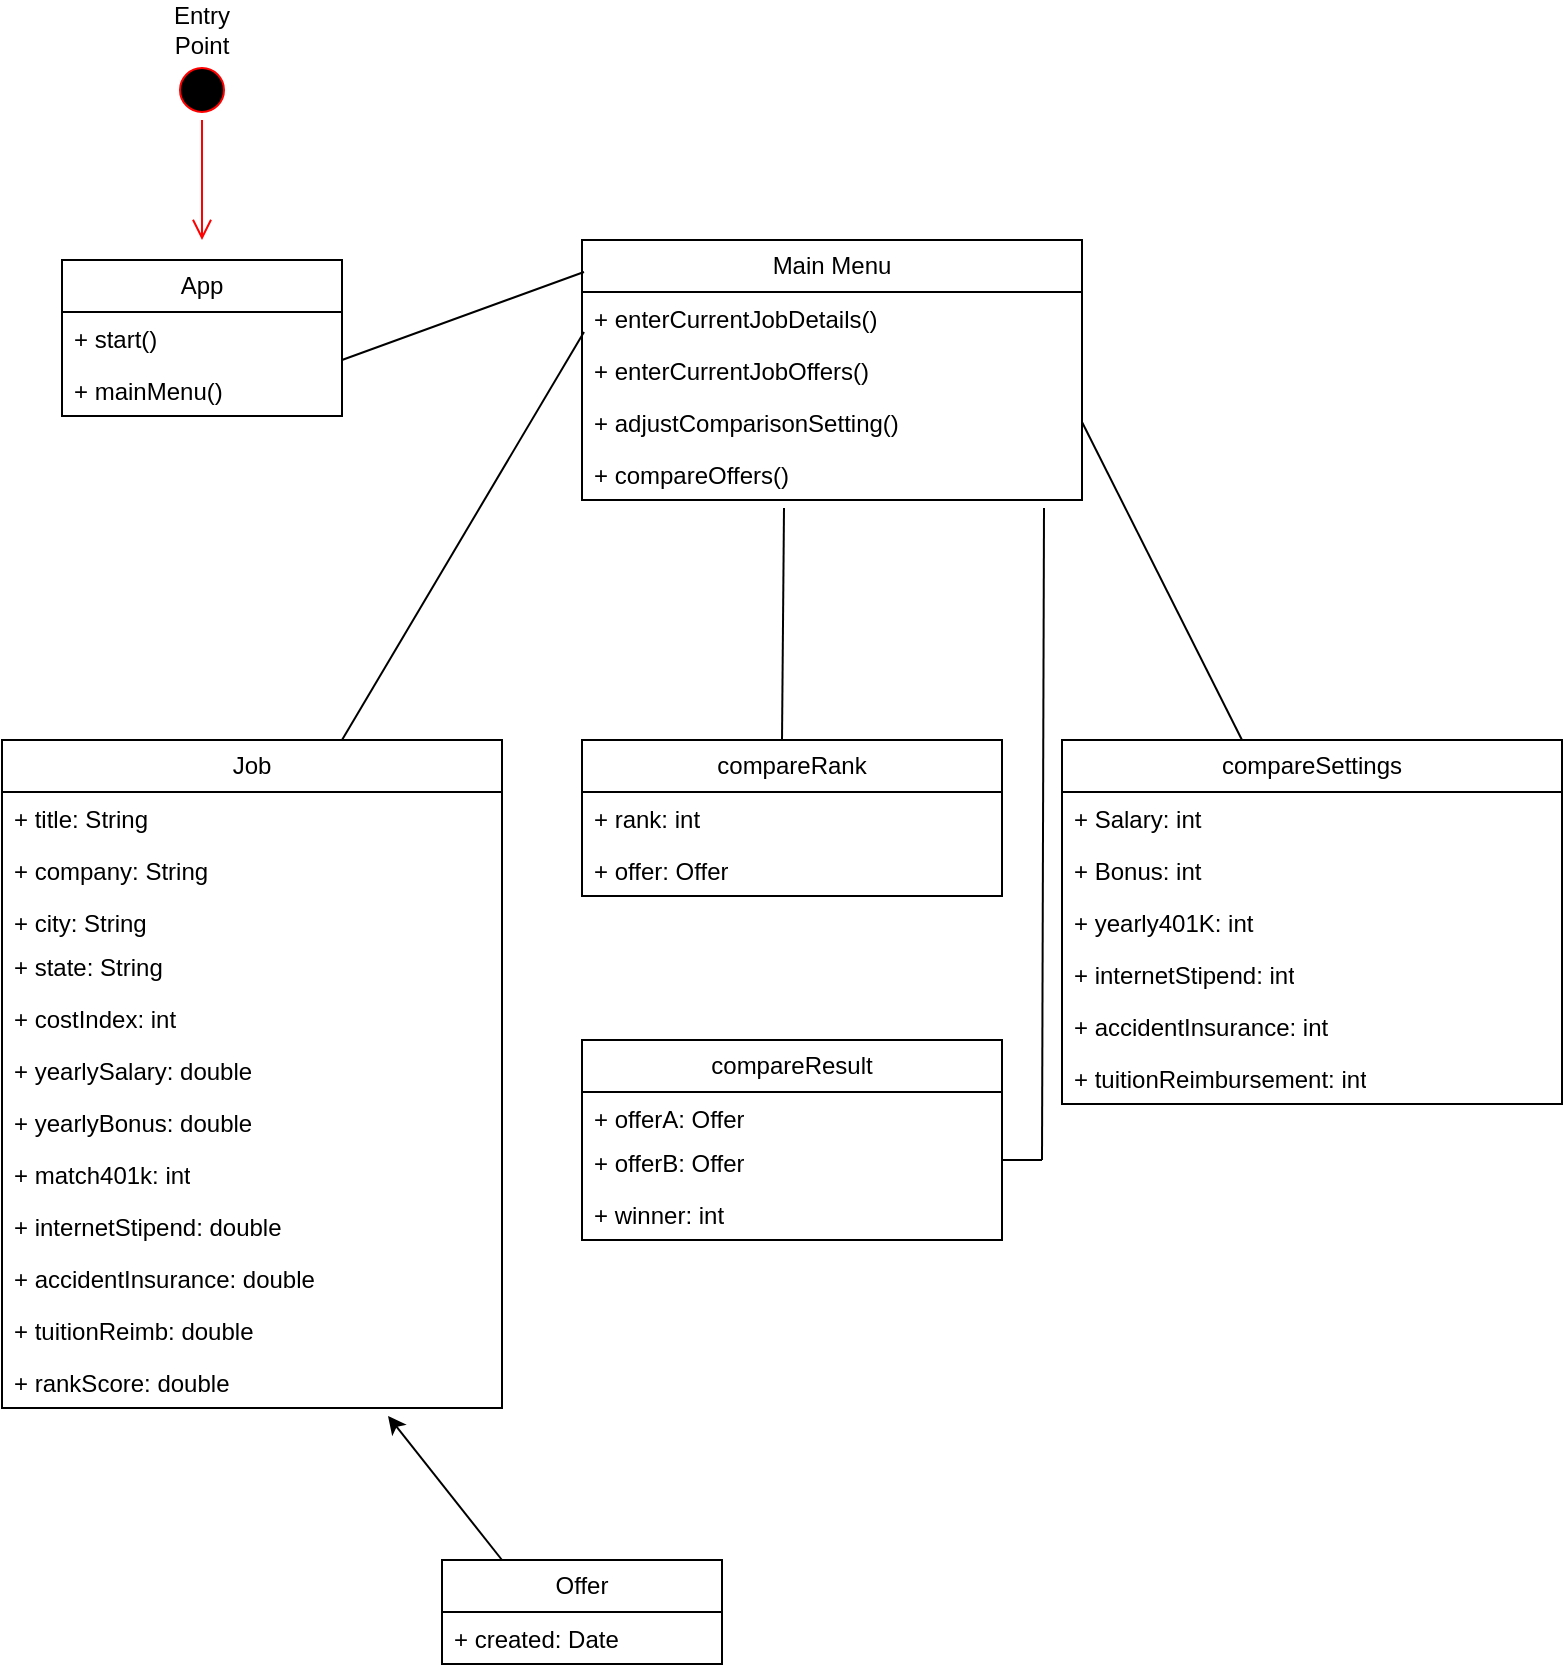<mxfile version="28.2.3">
  <diagram id="C5RBs43oDa-KdzZeNtuy" name="Page-1">
    <mxGraphModel dx="2066" dy="1111" grid="1" gridSize="10" guides="1" tooltips="1" connect="1" arrows="1" fold="1" page="1" pageScale="1" pageWidth="827" pageHeight="1169" math="0" shadow="0">
      <root>
        <mxCell id="WIyWlLk6GJQsqaUBKTNV-0" />
        <mxCell id="WIyWlLk6GJQsqaUBKTNV-1" parent="WIyWlLk6GJQsqaUBKTNV-0" />
        <mxCell id="sAvWZunzpvGFPDSuENTy-4" value="App" style="swimlane;fontStyle=0;childLayout=stackLayout;horizontal=1;startSize=26;fillColor=none;horizontalStack=0;resizeParent=1;resizeParentMax=0;resizeLast=0;collapsible=1;marginBottom=0;whiteSpace=wrap;html=1;" vertex="1" parent="WIyWlLk6GJQsqaUBKTNV-1">
          <mxGeometry x="60" y="290" width="140" height="78" as="geometry" />
        </mxCell>
        <mxCell id="sAvWZunzpvGFPDSuENTy-5" value="+ start()" style="text;strokeColor=none;fillColor=none;align=left;verticalAlign=top;spacingLeft=4;spacingRight=4;overflow=hidden;rotatable=0;points=[[0,0.5],[1,0.5]];portConstraint=eastwest;whiteSpace=wrap;html=1;" vertex="1" parent="sAvWZunzpvGFPDSuENTy-4">
          <mxGeometry y="26" width="140" height="26" as="geometry" />
        </mxCell>
        <mxCell id="sAvWZunzpvGFPDSuENTy-6" value="+ mainMenu()" style="text;strokeColor=none;fillColor=none;align=left;verticalAlign=top;spacingLeft=4;spacingRight=4;overflow=hidden;rotatable=0;points=[[0,0.5],[1,0.5]];portConstraint=eastwest;whiteSpace=wrap;html=1;" vertex="1" parent="sAvWZunzpvGFPDSuENTy-4">
          <mxGeometry y="52" width="140" height="26" as="geometry" />
        </mxCell>
        <mxCell id="sAvWZunzpvGFPDSuENTy-8" value="" style="ellipse;html=1;shape=startState;fillColor=#000000;strokeColor=#ff0000;" vertex="1" parent="WIyWlLk6GJQsqaUBKTNV-1">
          <mxGeometry x="115" y="190" width="30" height="30" as="geometry" />
        </mxCell>
        <mxCell id="sAvWZunzpvGFPDSuENTy-9" value="" style="edgeStyle=orthogonalEdgeStyle;html=1;verticalAlign=bottom;endArrow=open;endSize=8;strokeColor=#ff0000;rounded=0;" edge="1" source="sAvWZunzpvGFPDSuENTy-8" parent="WIyWlLk6GJQsqaUBKTNV-1">
          <mxGeometry relative="1" as="geometry">
            <mxPoint x="130" y="280" as="targetPoint" />
          </mxGeometry>
        </mxCell>
        <mxCell id="sAvWZunzpvGFPDSuENTy-10" value="Main Menu" style="swimlane;fontStyle=0;childLayout=stackLayout;horizontal=1;startSize=26;fillColor=none;horizontalStack=0;resizeParent=1;resizeParentMax=0;resizeLast=0;collapsible=1;marginBottom=0;whiteSpace=wrap;html=1;" vertex="1" parent="WIyWlLk6GJQsqaUBKTNV-1">
          <mxGeometry x="320" y="280" width="250" height="130" as="geometry" />
        </mxCell>
        <mxCell id="sAvWZunzpvGFPDSuENTy-11" value="+ enterCurrentJobDetails()" style="text;strokeColor=none;fillColor=none;align=left;verticalAlign=top;spacingLeft=4;spacingRight=4;overflow=hidden;rotatable=0;points=[[0,0.5],[1,0.5]];portConstraint=eastwest;whiteSpace=wrap;html=1;" vertex="1" parent="sAvWZunzpvGFPDSuENTy-10">
          <mxGeometry y="26" width="250" height="26" as="geometry" />
        </mxCell>
        <mxCell id="sAvWZunzpvGFPDSuENTy-12" value="+ enterCurrentJobOffers()" style="text;strokeColor=none;fillColor=none;align=left;verticalAlign=top;spacingLeft=4;spacingRight=4;overflow=hidden;rotatable=0;points=[[0,0.5],[1,0.5]];portConstraint=eastwest;whiteSpace=wrap;html=1;" vertex="1" parent="sAvWZunzpvGFPDSuENTy-10">
          <mxGeometry y="52" width="250" height="26" as="geometry" />
        </mxCell>
        <mxCell id="sAvWZunzpvGFPDSuENTy-17" value="+ adjustComparisonSetting()" style="text;strokeColor=none;fillColor=none;align=left;verticalAlign=top;spacingLeft=4;spacingRight=4;overflow=hidden;rotatable=0;points=[[0,0.5],[1,0.5]];portConstraint=eastwest;whiteSpace=wrap;html=1;" vertex="1" parent="sAvWZunzpvGFPDSuENTy-10">
          <mxGeometry y="78" width="250" height="26" as="geometry" />
        </mxCell>
        <mxCell id="sAvWZunzpvGFPDSuENTy-13" value="+ compareOffers()" style="text;strokeColor=none;fillColor=none;align=left;verticalAlign=top;spacingLeft=4;spacingRight=4;overflow=hidden;rotatable=0;points=[[0,0.5],[1,0.5]];portConstraint=eastwest;whiteSpace=wrap;html=1;" vertex="1" parent="sAvWZunzpvGFPDSuENTy-10">
          <mxGeometry y="104" width="250" height="26" as="geometry" />
        </mxCell>
        <mxCell id="sAvWZunzpvGFPDSuENTy-26" value="Job" style="swimlane;fontStyle=0;childLayout=stackLayout;horizontal=1;startSize=26;fillColor=none;horizontalStack=0;resizeParent=1;resizeParentMax=0;resizeLast=0;collapsible=1;marginBottom=0;whiteSpace=wrap;html=1;" vertex="1" parent="WIyWlLk6GJQsqaUBKTNV-1">
          <mxGeometry x="30" y="530" width="250" height="334" as="geometry" />
        </mxCell>
        <mxCell id="sAvWZunzpvGFPDSuENTy-27" value="+ title: String" style="text;strokeColor=none;fillColor=none;align=left;verticalAlign=top;spacingLeft=4;spacingRight=4;overflow=hidden;rotatable=0;points=[[0,0.5],[1,0.5]];portConstraint=eastwest;whiteSpace=wrap;html=1;" vertex="1" parent="sAvWZunzpvGFPDSuENTy-26">
          <mxGeometry y="26" width="250" height="26" as="geometry" />
        </mxCell>
        <mxCell id="sAvWZunzpvGFPDSuENTy-28" value="+ company: String" style="text;strokeColor=none;fillColor=none;align=left;verticalAlign=top;spacingLeft=4;spacingRight=4;overflow=hidden;rotatable=0;points=[[0,0.5],[1,0.5]];portConstraint=eastwest;whiteSpace=wrap;html=1;" vertex="1" parent="sAvWZunzpvGFPDSuENTy-26">
          <mxGeometry y="52" width="250" height="26" as="geometry" />
        </mxCell>
        <mxCell id="sAvWZunzpvGFPDSuENTy-29" value="+ city: String" style="text;strokeColor=none;fillColor=none;align=left;verticalAlign=top;spacingLeft=4;spacingRight=4;overflow=hidden;rotatable=0;points=[[0,0.5],[1,0.5]];portConstraint=eastwest;whiteSpace=wrap;html=1;" vertex="1" parent="sAvWZunzpvGFPDSuENTy-26">
          <mxGeometry y="78" width="250" height="22" as="geometry" />
        </mxCell>
        <mxCell id="sAvWZunzpvGFPDSuENTy-32" value="+ state: String" style="text;strokeColor=none;fillColor=none;align=left;verticalAlign=top;spacingLeft=4;spacingRight=4;overflow=hidden;rotatable=0;points=[[0,0.5],[1,0.5]];portConstraint=eastwest;whiteSpace=wrap;html=1;" vertex="1" parent="sAvWZunzpvGFPDSuENTy-26">
          <mxGeometry y="100" width="250" height="26" as="geometry" />
        </mxCell>
        <mxCell id="sAvWZunzpvGFPDSuENTy-33" value="+ costIndex: int" style="text;strokeColor=none;fillColor=none;align=left;verticalAlign=top;spacingLeft=4;spacingRight=4;overflow=hidden;rotatable=0;points=[[0,0.5],[1,0.5]];portConstraint=eastwest;whiteSpace=wrap;html=1;" vertex="1" parent="sAvWZunzpvGFPDSuENTy-26">
          <mxGeometry y="126" width="250" height="26" as="geometry" />
        </mxCell>
        <mxCell id="sAvWZunzpvGFPDSuENTy-34" value="+ yearlySalary: double" style="text;strokeColor=none;fillColor=none;align=left;verticalAlign=top;spacingLeft=4;spacingRight=4;overflow=hidden;rotatable=0;points=[[0,0.5],[1,0.5]];portConstraint=eastwest;whiteSpace=wrap;html=1;" vertex="1" parent="sAvWZunzpvGFPDSuENTy-26">
          <mxGeometry y="152" width="250" height="26" as="geometry" />
        </mxCell>
        <mxCell id="sAvWZunzpvGFPDSuENTy-30" value="+ yearlyBonus: double" style="text;strokeColor=none;fillColor=none;align=left;verticalAlign=top;spacingLeft=4;spacingRight=4;overflow=hidden;rotatable=0;points=[[0,0.5],[1,0.5]];portConstraint=eastwest;whiteSpace=wrap;html=1;" vertex="1" parent="sAvWZunzpvGFPDSuENTy-26">
          <mxGeometry y="178" width="250" height="26" as="geometry" />
        </mxCell>
        <mxCell id="sAvWZunzpvGFPDSuENTy-35" value="+ match401k: int" style="text;strokeColor=none;fillColor=none;align=left;verticalAlign=top;spacingLeft=4;spacingRight=4;overflow=hidden;rotatable=0;points=[[0,0.5],[1,0.5]];portConstraint=eastwest;whiteSpace=wrap;html=1;" vertex="1" parent="sAvWZunzpvGFPDSuENTy-26">
          <mxGeometry y="204" width="250" height="26" as="geometry" />
        </mxCell>
        <mxCell id="sAvWZunzpvGFPDSuENTy-36" value="+ internetStipend: double" style="text;strokeColor=none;fillColor=none;align=left;verticalAlign=top;spacingLeft=4;spacingRight=4;overflow=hidden;rotatable=0;points=[[0,0.5],[1,0.5]];portConstraint=eastwest;whiteSpace=wrap;html=1;" vertex="1" parent="sAvWZunzpvGFPDSuENTy-26">
          <mxGeometry y="230" width="250" height="26" as="geometry" />
        </mxCell>
        <mxCell id="sAvWZunzpvGFPDSuENTy-37" value="+ accidentInsurance: double" style="text;strokeColor=none;fillColor=none;align=left;verticalAlign=top;spacingLeft=4;spacingRight=4;overflow=hidden;rotatable=0;points=[[0,0.5],[1,0.5]];portConstraint=eastwest;whiteSpace=wrap;html=1;" vertex="1" parent="sAvWZunzpvGFPDSuENTy-26">
          <mxGeometry y="256" width="250" height="26" as="geometry" />
        </mxCell>
        <mxCell id="sAvWZunzpvGFPDSuENTy-38" value="+ tuitionReimb: double" style="text;strokeColor=none;fillColor=none;align=left;verticalAlign=top;spacingLeft=4;spacingRight=4;overflow=hidden;rotatable=0;points=[[0,0.5],[1,0.5]];portConstraint=eastwest;whiteSpace=wrap;html=1;" vertex="1" parent="sAvWZunzpvGFPDSuENTy-26">
          <mxGeometry y="282" width="250" height="26" as="geometry" />
        </mxCell>
        <mxCell id="sAvWZunzpvGFPDSuENTy-60" value="+ rankScore: double" style="text;strokeColor=none;fillColor=none;align=left;verticalAlign=top;spacingLeft=4;spacingRight=4;overflow=hidden;rotatable=0;points=[[0,0.5],[1,0.5]];portConstraint=eastwest;whiteSpace=wrap;html=1;" vertex="1" parent="sAvWZunzpvGFPDSuENTy-26">
          <mxGeometry y="308" width="250" height="26" as="geometry" />
        </mxCell>
        <mxCell id="sAvWZunzpvGFPDSuENTy-43" value="Offer" style="swimlane;fontStyle=0;childLayout=stackLayout;horizontal=1;startSize=26;fillColor=none;horizontalStack=0;resizeParent=1;resizeParentMax=0;resizeLast=0;collapsible=1;marginBottom=0;whiteSpace=wrap;html=1;" vertex="1" parent="WIyWlLk6GJQsqaUBKTNV-1">
          <mxGeometry x="250" y="940" width="140" height="52" as="geometry" />
        </mxCell>
        <mxCell id="sAvWZunzpvGFPDSuENTy-44" value="+ created: Date" style="text;strokeColor=none;fillColor=none;align=left;verticalAlign=top;spacingLeft=4;spacingRight=4;overflow=hidden;rotatable=0;points=[[0,0.5],[1,0.5]];portConstraint=eastwest;whiteSpace=wrap;html=1;" vertex="1" parent="sAvWZunzpvGFPDSuENTy-43">
          <mxGeometry y="26" width="140" height="26" as="geometry" />
        </mxCell>
        <mxCell id="sAvWZunzpvGFPDSuENTy-48" value="" style="endArrow=none;html=1;rounded=0;entryX=0.004;entryY=0.769;entryDx=0;entryDy=0;entryPerimeter=0;" edge="1" parent="WIyWlLk6GJQsqaUBKTNV-1" target="sAvWZunzpvGFPDSuENTy-11">
          <mxGeometry width="50" height="50" relative="1" as="geometry">
            <mxPoint x="200" y="530" as="sourcePoint" />
            <mxPoint x="250" y="480" as="targetPoint" />
          </mxGeometry>
        </mxCell>
        <mxCell id="sAvWZunzpvGFPDSuENTy-49" value="" style="endArrow=none;html=1;rounded=0;entryX=0.004;entryY=0.123;entryDx=0;entryDy=0;entryPerimeter=0;" edge="1" parent="WIyWlLk6GJQsqaUBKTNV-1" target="sAvWZunzpvGFPDSuENTy-10">
          <mxGeometry width="50" height="50" relative="1" as="geometry">
            <mxPoint x="200" y="340" as="sourcePoint" />
            <mxPoint x="250" y="290" as="targetPoint" />
          </mxGeometry>
        </mxCell>
        <mxCell id="sAvWZunzpvGFPDSuENTy-52" value="compareSettings" style="swimlane;fontStyle=0;childLayout=stackLayout;horizontal=1;startSize=26;fillColor=none;horizontalStack=0;resizeParent=1;resizeParentMax=0;resizeLast=0;collapsible=1;marginBottom=0;whiteSpace=wrap;html=1;" vertex="1" parent="WIyWlLk6GJQsqaUBKTNV-1">
          <mxGeometry x="560" y="530" width="250" height="182" as="geometry" />
        </mxCell>
        <mxCell id="sAvWZunzpvGFPDSuENTy-53" value="+ Salary: int" style="text;strokeColor=none;fillColor=none;align=left;verticalAlign=top;spacingLeft=4;spacingRight=4;overflow=hidden;rotatable=0;points=[[0,0.5],[1,0.5]];portConstraint=eastwest;whiteSpace=wrap;html=1;" vertex="1" parent="sAvWZunzpvGFPDSuENTy-52">
          <mxGeometry y="26" width="250" height="26" as="geometry" />
        </mxCell>
        <mxCell id="sAvWZunzpvGFPDSuENTy-54" value="+ Bonus: int" style="text;strokeColor=none;fillColor=none;align=left;verticalAlign=top;spacingLeft=4;spacingRight=4;overflow=hidden;rotatable=0;points=[[0,0.5],[1,0.5]];portConstraint=eastwest;whiteSpace=wrap;html=1;" vertex="1" parent="sAvWZunzpvGFPDSuENTy-52">
          <mxGeometry y="52" width="250" height="26" as="geometry" />
        </mxCell>
        <mxCell id="sAvWZunzpvGFPDSuENTy-55" value="+ yearly401K: int&lt;div&gt;&lt;br&gt;&lt;/div&gt;" style="text;strokeColor=none;fillColor=none;align=left;verticalAlign=top;spacingLeft=4;spacingRight=4;overflow=hidden;rotatable=0;points=[[0,0.5],[1,0.5]];portConstraint=eastwest;whiteSpace=wrap;html=1;" vertex="1" parent="sAvWZunzpvGFPDSuENTy-52">
          <mxGeometry y="78" width="250" height="26" as="geometry" />
        </mxCell>
        <mxCell id="sAvWZunzpvGFPDSuENTy-56" value="+ internetStipend: int&lt;div&gt;&lt;br&gt;&lt;/div&gt;" style="text;strokeColor=none;fillColor=none;align=left;verticalAlign=top;spacingLeft=4;spacingRight=4;overflow=hidden;rotatable=0;points=[[0,0.5],[1,0.5]];portConstraint=eastwest;whiteSpace=wrap;html=1;" vertex="1" parent="sAvWZunzpvGFPDSuENTy-52">
          <mxGeometry y="104" width="250" height="26" as="geometry" />
        </mxCell>
        <mxCell id="sAvWZunzpvGFPDSuENTy-57" value="+ accidentInsurance: int&lt;div&gt;&lt;br&gt;&lt;/div&gt;" style="text;strokeColor=none;fillColor=none;align=left;verticalAlign=top;spacingLeft=4;spacingRight=4;overflow=hidden;rotatable=0;points=[[0,0.5],[1,0.5]];portConstraint=eastwest;whiteSpace=wrap;html=1;" vertex="1" parent="sAvWZunzpvGFPDSuENTy-52">
          <mxGeometry y="130" width="250" height="26" as="geometry" />
        </mxCell>
        <mxCell id="sAvWZunzpvGFPDSuENTy-58" value="+ tuitionReimbursement: int&lt;div&gt;&lt;br&gt;&lt;/div&gt;" style="text;strokeColor=none;fillColor=none;align=left;verticalAlign=top;spacingLeft=4;spacingRight=4;overflow=hidden;rotatable=0;points=[[0,0.5],[1,0.5]];portConstraint=eastwest;whiteSpace=wrap;html=1;" vertex="1" parent="sAvWZunzpvGFPDSuENTy-52">
          <mxGeometry y="156" width="250" height="26" as="geometry" />
        </mxCell>
        <mxCell id="sAvWZunzpvGFPDSuENTy-59" value="" style="endArrow=none;html=1;rounded=0;entryX=1;entryY=0.5;entryDx=0;entryDy=0;" edge="1" parent="WIyWlLk6GJQsqaUBKTNV-1" target="sAvWZunzpvGFPDSuENTy-17">
          <mxGeometry width="50" height="50" relative="1" as="geometry">
            <mxPoint x="650" y="530" as="sourcePoint" />
            <mxPoint x="700" y="480" as="targetPoint" />
          </mxGeometry>
        </mxCell>
        <mxCell id="sAvWZunzpvGFPDSuENTy-65" value="Entry Point" style="text;html=1;align=center;verticalAlign=middle;whiteSpace=wrap;rounded=0;" vertex="1" parent="WIyWlLk6GJQsqaUBKTNV-1">
          <mxGeometry x="100" y="160" width="60" height="30" as="geometry" />
        </mxCell>
        <mxCell id="sAvWZunzpvGFPDSuENTy-68" value="compareRank" style="swimlane;fontStyle=0;childLayout=stackLayout;horizontal=1;startSize=26;fillColor=none;horizontalStack=0;resizeParent=1;resizeParentMax=0;resizeLast=0;collapsible=1;marginBottom=0;whiteSpace=wrap;html=1;" vertex="1" parent="WIyWlLk6GJQsqaUBKTNV-1">
          <mxGeometry x="320" y="530" width="210" height="78" as="geometry" />
        </mxCell>
        <mxCell id="sAvWZunzpvGFPDSuENTy-69" value="+ rank: int" style="text;strokeColor=none;fillColor=none;align=left;verticalAlign=top;spacingLeft=4;spacingRight=4;overflow=hidden;rotatable=0;points=[[0,0.5],[1,0.5]];portConstraint=eastwest;whiteSpace=wrap;html=1;" vertex="1" parent="sAvWZunzpvGFPDSuENTy-68">
          <mxGeometry y="26" width="210" height="26" as="geometry" />
        </mxCell>
        <mxCell id="sAvWZunzpvGFPDSuENTy-70" value="+ offer: Offer" style="text;strokeColor=none;fillColor=none;align=left;verticalAlign=top;spacingLeft=4;spacingRight=4;overflow=hidden;rotatable=0;points=[[0,0.5],[1,0.5]];portConstraint=eastwest;whiteSpace=wrap;html=1;" vertex="1" parent="sAvWZunzpvGFPDSuENTy-68">
          <mxGeometry y="52" width="210" height="26" as="geometry" />
        </mxCell>
        <mxCell id="sAvWZunzpvGFPDSuENTy-74" value="" style="endArrow=classic;html=1;rounded=0;entryX=0.772;entryY=1.154;entryDx=0;entryDy=0;entryPerimeter=0;" edge="1" parent="WIyWlLk6GJQsqaUBKTNV-1" target="sAvWZunzpvGFPDSuENTy-60">
          <mxGeometry width="50" height="50" relative="1" as="geometry">
            <mxPoint x="280" y="940" as="sourcePoint" />
            <mxPoint x="330" y="890" as="targetPoint" />
          </mxGeometry>
        </mxCell>
        <mxCell id="sAvWZunzpvGFPDSuENTy-75" value="" style="endArrow=none;html=1;rounded=0;entryX=0.404;entryY=1.154;entryDx=0;entryDy=0;entryPerimeter=0;" edge="1" parent="WIyWlLk6GJQsqaUBKTNV-1" target="sAvWZunzpvGFPDSuENTy-13">
          <mxGeometry width="50" height="50" relative="1" as="geometry">
            <mxPoint x="420" y="530" as="sourcePoint" />
            <mxPoint x="470" y="480" as="targetPoint" />
          </mxGeometry>
        </mxCell>
        <mxCell id="sAvWZunzpvGFPDSuENTy-76" value="compareResult" style="swimlane;fontStyle=0;childLayout=stackLayout;horizontal=1;startSize=26;fillColor=none;horizontalStack=0;resizeParent=1;resizeParentMax=0;resizeLast=0;collapsible=1;marginBottom=0;whiteSpace=wrap;html=1;" vertex="1" parent="WIyWlLk6GJQsqaUBKTNV-1">
          <mxGeometry x="320" y="680" width="210" height="100" as="geometry" />
        </mxCell>
        <mxCell id="sAvWZunzpvGFPDSuENTy-77" value="+ offerA: Offer" style="text;strokeColor=none;fillColor=none;align=left;verticalAlign=top;spacingLeft=4;spacingRight=4;overflow=hidden;rotatable=0;points=[[0,0.5],[1,0.5]];portConstraint=eastwest;whiteSpace=wrap;html=1;" vertex="1" parent="sAvWZunzpvGFPDSuENTy-76">
          <mxGeometry y="26" width="210" height="22" as="geometry" />
        </mxCell>
        <mxCell id="sAvWZunzpvGFPDSuENTy-78" value="+ offerB: Offer" style="text;strokeColor=none;fillColor=none;align=left;verticalAlign=top;spacingLeft=4;spacingRight=4;overflow=hidden;rotatable=0;points=[[0,0.5],[1,0.5]];portConstraint=eastwest;whiteSpace=wrap;html=1;" vertex="1" parent="sAvWZunzpvGFPDSuENTy-76">
          <mxGeometry y="48" width="210" height="26" as="geometry" />
        </mxCell>
        <mxCell id="sAvWZunzpvGFPDSuENTy-79" value="+ winner: int" style="text;strokeColor=none;fillColor=none;align=left;verticalAlign=top;spacingLeft=4;spacingRight=4;overflow=hidden;rotatable=0;points=[[0,0.5],[1,0.5]];portConstraint=eastwest;whiteSpace=wrap;html=1;" vertex="1" parent="sAvWZunzpvGFPDSuENTy-76">
          <mxGeometry y="74" width="210" height="26" as="geometry" />
        </mxCell>
        <mxCell id="sAvWZunzpvGFPDSuENTy-83" value="" style="endArrow=none;html=1;rounded=0;" edge="1" parent="WIyWlLk6GJQsqaUBKTNV-1">
          <mxGeometry width="50" height="50" relative="1" as="geometry">
            <mxPoint x="530" y="740" as="sourcePoint" />
            <mxPoint x="550" y="740" as="targetPoint" />
          </mxGeometry>
        </mxCell>
        <mxCell id="sAvWZunzpvGFPDSuENTy-84" value="" style="endArrow=none;html=1;rounded=0;entryX=0.924;entryY=1.154;entryDx=0;entryDy=0;entryPerimeter=0;" edge="1" parent="WIyWlLk6GJQsqaUBKTNV-1" target="sAvWZunzpvGFPDSuENTy-13">
          <mxGeometry width="50" height="50" relative="1" as="geometry">
            <mxPoint x="550" y="740" as="sourcePoint" />
            <mxPoint x="600" y="690" as="targetPoint" />
          </mxGeometry>
        </mxCell>
      </root>
    </mxGraphModel>
  </diagram>
</mxfile>
